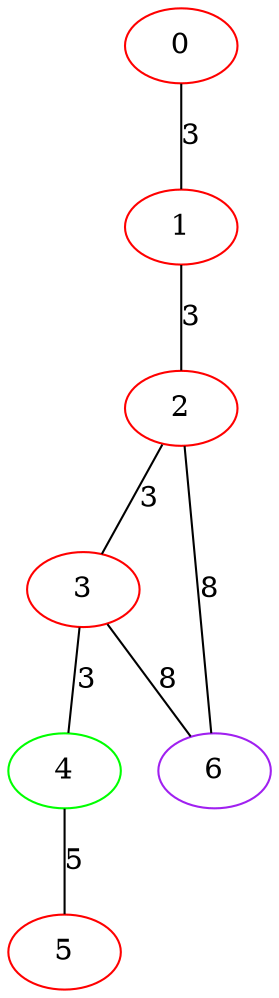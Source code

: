 graph "" {
0 [color=red, weight=1];
1 [color=red, weight=1];
2 [color=red, weight=1];
3 [color=red, weight=1];
4 [color=green, weight=2];
5 [color=red, weight=1];
6 [color=purple, weight=4];
0 -- 1  [key=0, label=3];
1 -- 2  [key=0, label=3];
2 -- 3  [key=0, label=3];
2 -- 6  [key=0, label=8];
3 -- 4  [key=0, label=3];
3 -- 6  [key=0, label=8];
4 -- 5  [key=0, label=5];
}
